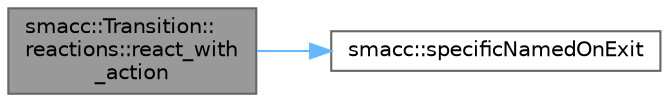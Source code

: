 digraph "smacc::Transition::reactions::react_with_action"
{
 // LATEX_PDF_SIZE
  bgcolor="transparent";
  edge [fontname=Helvetica,fontsize=10,labelfontname=Helvetica,labelfontsize=10];
  node [fontname=Helvetica,fontsize=10,shape=box,height=0.2,width=0.4];
  rankdir="LR";
  Node1 [label="smacc::Transition::\lreactions::react_with\l_action",height=0.2,width=0.4,color="gray40", fillcolor="grey60", style="filled", fontcolor="black",tooltip=" "];
  Node1 -> Node2 [color="steelblue1",style="solid"];
  Node2 [label="smacc::specificNamedOnExit",height=0.2,width=0.4,color="grey40", fillcolor="white", style="filled",URL="$namespacesmacc.html#afd94fcb8f8c410a0ced7954bf76e845d",tooltip=" "];
}
